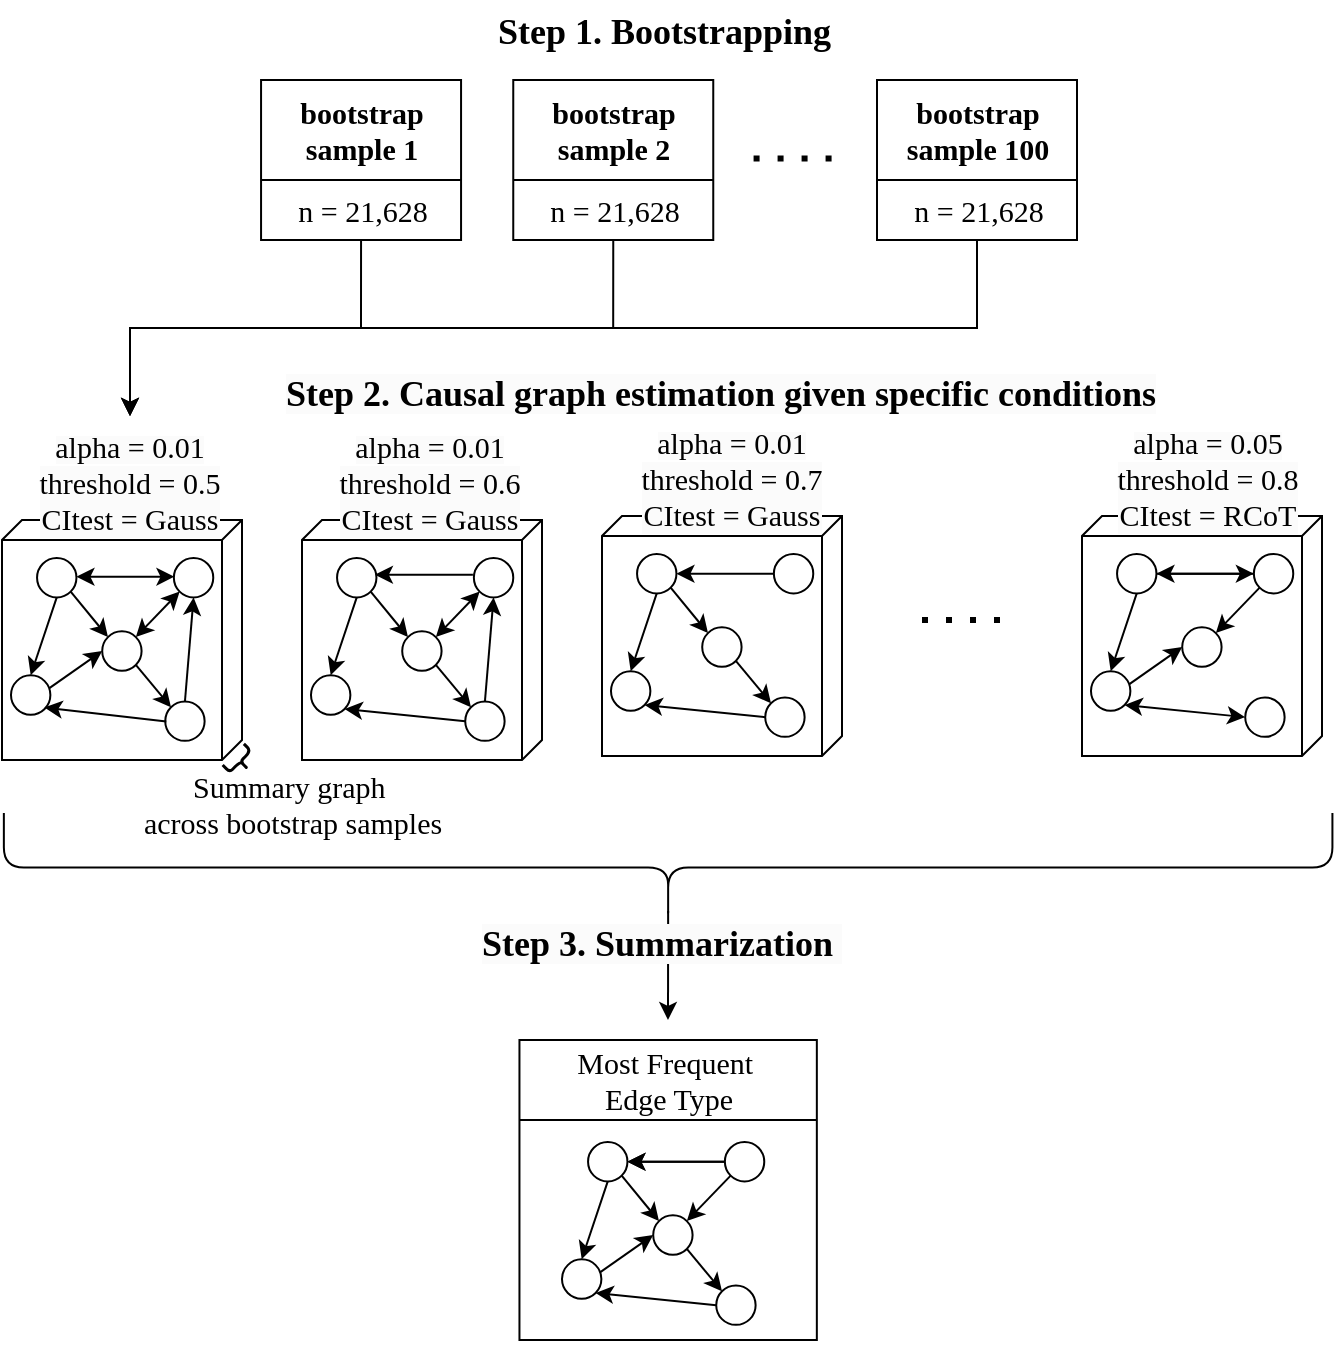 <mxfile version="27.0.6">
  <diagram name="Page-1" id="b2P4CU3sjHduceIS6JFw">
    <mxGraphModel dx="830" dy="1080" grid="1" gridSize="10" guides="1" tooltips="1" connect="1" arrows="1" fold="1" page="1" pageScale="1" pageWidth="850" pageHeight="1100" math="0" shadow="0">
      <root>
        <mxCell id="0" />
        <mxCell id="1" parent="0" />
        <mxCell id="DiaGZn70FkOACVAMZfuO-1" value="" style="verticalAlign=top;align=left;spacingTop=8;spacingLeft=2;spacingRight=12;shape=cube;size=10;direction=south;fontStyle=4;html=1;whiteSpace=wrap;" parent="1" vertex="1">
          <mxGeometry x="60" y="290" width="120" height="120" as="geometry" />
        </mxCell>
        <mxCell id="DiaGZn70FkOACVAMZfuO-2" value="&lt;span style=&quot;color: rgb(0, 0, 0); font-style: normal; font-variant-ligatures: normal; font-variant-caps: normal; font-weight: 400; letter-spacing: normal; orphans: 2; text-indent: 0px; text-transform: none; widows: 2; word-spacing: 0px; -webkit-text-stroke-width: 0px; white-space: normal; background-color: rgb(251, 251, 251); float: none; display: inline !important;&quot;&gt;&lt;font style=&quot;font-size: 15px;&quot; face=&quot;Times New Roman&quot;&gt;alpha = 0.01&lt;/font&gt;&lt;/span&gt;&lt;div style=&quot;forced-color-adjust: none; color: rgb(0, 0, 0); font-style: normal; font-variant-ligatures: normal; font-variant-caps: normal; font-weight: 400; letter-spacing: normal; orphans: 2; text-indent: 0px; text-transform: none; widows: 2; word-spacing: 0px; -webkit-text-stroke-width: 0px; white-space: normal; background-color: rgb(251, 251, 251); text-decoration-thickness: initial; text-decoration-style: initial; text-decoration-color: initial;&quot;&gt;&lt;font style=&quot;font-size: 15px;&quot; face=&quot;Times New Roman&quot;&gt;threshold = 0.5&lt;/font&gt;&lt;/div&gt;&lt;div style=&quot;forced-color-adjust: none; color: rgb(0, 0, 0); font-style: normal; font-variant-ligatures: normal; font-variant-caps: normal; font-weight: 400; letter-spacing: normal; orphans: 2; text-indent: 0px; text-transform: none; widows: 2; word-spacing: 0px; -webkit-text-stroke-width: 0px; white-space: normal; background-color: rgb(251, 251, 251); text-decoration-thickness: initial; text-decoration-style: initial; text-decoration-color: initial;&quot;&gt;&lt;font face=&quot;Times New Roman&quot;&gt;&lt;span style=&quot;font-size: 15px;&quot;&gt;CItest = Gauss&lt;/span&gt;&lt;/font&gt;&lt;/div&gt;" style="text;whiteSpace=wrap;html=1;align=center;" parent="1" vertex="1">
          <mxGeometry x="69" y="238" width="110" height="50" as="geometry" />
        </mxCell>
        <mxCell id="DiaGZn70FkOACVAMZfuO-57" value="" style="group" parent="1" vertex="1" connectable="0">
          <mxGeometry x="64.5" y="309" width="107.5" height="110" as="geometry" />
        </mxCell>
        <mxCell id="DiaGZn70FkOACVAMZfuO-44" value="" style="ellipse;whiteSpace=wrap;html=1;aspect=fixed;" parent="DiaGZn70FkOACVAMZfuO-57" vertex="1">
          <mxGeometry y="58.667" width="19.692" height="19.692" as="geometry" />
        </mxCell>
        <mxCell id="DiaGZn70FkOACVAMZfuO-45" value="" style="ellipse;whiteSpace=wrap;html=1;aspect=fixed;" parent="DiaGZn70FkOACVAMZfuO-57" vertex="1">
          <mxGeometry x="45.606" y="36.667" width="19.692" height="19.692" as="geometry" />
        </mxCell>
        <mxCell id="DiaGZn70FkOACVAMZfuO-46" value="" style="ellipse;whiteSpace=wrap;html=1;aspect=fixed;" parent="DiaGZn70FkOACVAMZfuO-57" vertex="1">
          <mxGeometry x="77.121" y="71.738" width="19.692" height="19.692" as="geometry" />
        </mxCell>
        <mxCell id="DiaGZn70FkOACVAMZfuO-47" value="" style="ellipse;whiteSpace=wrap;html=1;aspect=fixed;" parent="DiaGZn70FkOACVAMZfuO-57" vertex="1">
          <mxGeometry x="13.03" width="19.692" height="19.692" as="geometry" />
        </mxCell>
        <mxCell id="DiaGZn70FkOACVAMZfuO-48" value="" style="ellipse;whiteSpace=wrap;html=1;aspect=fixed;" parent="DiaGZn70FkOACVAMZfuO-57" vertex="1">
          <mxGeometry x="81.439" width="19.692" height="19.692" as="geometry" />
        </mxCell>
        <mxCell id="DiaGZn70FkOACVAMZfuO-49" value="" style="endArrow=classic;html=1;rounded=0;exitX=1;exitY=0;exitDx=0;exitDy=0;entryX=0;entryY=1;entryDx=0;entryDy=0;startArrow=classic;startFill=1;" parent="DiaGZn70FkOACVAMZfuO-57" source="DiaGZn70FkOACVAMZfuO-45" target="DiaGZn70FkOACVAMZfuO-48" edge="1">
          <mxGeometry width="50" height="50" relative="1" as="geometry">
            <mxPoint x="58.636" y="73.333" as="sourcePoint" />
            <mxPoint x="91.212" y="36.667" as="targetPoint" />
          </mxGeometry>
        </mxCell>
        <mxCell id="DiaGZn70FkOACVAMZfuO-50" value="" style="endArrow=classic;html=1;rounded=0;exitX=0.5;exitY=0;exitDx=0;exitDy=0;entryX=0.5;entryY=1;entryDx=0;entryDy=0;" parent="DiaGZn70FkOACVAMZfuO-57" source="DiaGZn70FkOACVAMZfuO-46" target="DiaGZn70FkOACVAMZfuO-48" edge="1">
          <mxGeometry width="50" height="50" relative="1" as="geometry">
            <mxPoint x="58.636" y="73.333" as="sourcePoint" />
            <mxPoint x="91.212" y="36.667" as="targetPoint" />
          </mxGeometry>
        </mxCell>
        <mxCell id="DiaGZn70FkOACVAMZfuO-52" value="" style="endArrow=classic;html=1;rounded=0;exitX=0.975;exitY=0.325;exitDx=0;exitDy=0;entryX=0;entryY=0.5;entryDx=0;entryDy=0;exitPerimeter=0;" parent="DiaGZn70FkOACVAMZfuO-57" source="DiaGZn70FkOACVAMZfuO-44" target="DiaGZn70FkOACVAMZfuO-45" edge="1">
          <mxGeometry width="50" height="50" relative="1" as="geometry">
            <mxPoint x="52.121" y="80.667" as="sourcePoint" />
            <mxPoint x="84.697" y="44" as="targetPoint" />
          </mxGeometry>
        </mxCell>
        <mxCell id="DiaGZn70FkOACVAMZfuO-54" value="" style="endArrow=classic;html=1;rounded=0;exitX=0.5;exitY=1;exitDx=0;exitDy=0;entryX=0.5;entryY=0;entryDx=0;entryDy=0;" parent="DiaGZn70FkOACVAMZfuO-57" source="DiaGZn70FkOACVAMZfuO-47" target="DiaGZn70FkOACVAMZfuO-44" edge="1">
          <mxGeometry width="50" height="50" relative="1" as="geometry">
            <mxPoint x="52.121" y="80.667" as="sourcePoint" />
            <mxPoint x="84.697" y="44" as="targetPoint" />
          </mxGeometry>
        </mxCell>
        <mxCell id="DiaGZn70FkOACVAMZfuO-55" value="" style="endArrow=classic;html=1;rounded=0;exitX=1;exitY=1;exitDx=0;exitDy=0;entryX=0;entryY=0;entryDx=0;entryDy=0;" parent="DiaGZn70FkOACVAMZfuO-57" source="DiaGZn70FkOACVAMZfuO-47" target="DiaGZn70FkOACVAMZfuO-45" edge="1">
          <mxGeometry width="50" height="50" relative="1" as="geometry">
            <mxPoint x="52.121" y="80.667" as="sourcePoint" />
            <mxPoint x="84.697" y="44" as="targetPoint" />
          </mxGeometry>
        </mxCell>
        <mxCell id="DiaGZn70FkOACVAMZfuO-58" value="" style="endArrow=classic;html=1;rounded=0;entryX=0;entryY=0;entryDx=0;entryDy=0;exitX=1;exitY=1;exitDx=0;exitDy=0;" parent="DiaGZn70FkOACVAMZfuO-57" source="DiaGZn70FkOACVAMZfuO-45" target="DiaGZn70FkOACVAMZfuO-46" edge="1">
          <mxGeometry width="50" height="50" relative="1" as="geometry">
            <mxPoint x="88.804" as="sourcePoint" />
            <mxPoint x="112.174" y="-23.913" as="targetPoint" />
          </mxGeometry>
        </mxCell>
        <mxCell id="UDdJKhotG0nYN_Htrioi-1" value="" style="endArrow=classic;html=1;rounded=0;entryX=1;entryY=0.5;entryDx=0;entryDy=0;exitX=0;exitY=0.5;exitDx=0;exitDy=0;startArrow=classic;startFill=1;" parent="DiaGZn70FkOACVAMZfuO-57" edge="1">
          <mxGeometry width="50" height="50" relative="1" as="geometry">
            <mxPoint x="81.72" y="9.35" as="sourcePoint" />
            <mxPoint x="32.72" y="9.35" as="targetPoint" />
          </mxGeometry>
        </mxCell>
        <mxCell id="UDdJKhotG0nYN_Htrioi-2" value="" style="endArrow=classic;html=1;rounded=0;entryX=1;entryY=1;entryDx=0;entryDy=0;exitX=0;exitY=0.5;exitDx=0;exitDy=0;" parent="DiaGZn70FkOACVAMZfuO-57" edge="1">
          <mxGeometry width="50" height="50" relative="1" as="geometry">
            <mxPoint x="77.69" y="81.74" as="sourcePoint" />
            <mxPoint x="16.69" y="74.74" as="targetPoint" />
          </mxGeometry>
        </mxCell>
        <mxCell id="DiaGZn70FkOACVAMZfuO-102" value="" style="shape=curlyBracket;whiteSpace=wrap;html=1;rounded=1;flipH=1;labelPosition=right;verticalLabelPosition=middle;align=left;verticalAlign=middle;size=0.5;rotation=45;strokeWidth=1.5;" parent="1" vertex="1">
          <mxGeometry x="173.92" y="403" width="10" height="15" as="geometry" />
        </mxCell>
        <mxCell id="DiaGZn70FkOACVAMZfuO-103" value="&lt;font face=&quot;Times New Roman&quot;&gt;&lt;span style=&quot;font-size: 15px;&quot;&gt;Summary graph&amp;nbsp;&lt;/span&gt;&lt;/font&gt;&lt;div&gt;&lt;font face=&quot;Times New Roman&quot;&gt;&lt;span style=&quot;font-size: 15px;&quot;&gt;across bootstrap samples&lt;/span&gt;&lt;/font&gt;&lt;/div&gt;" style="text;html=1;align=center;verticalAlign=middle;resizable=0;points=[];autosize=1;strokeColor=none;fillColor=none;" parent="1" vertex="1">
          <mxGeometry x="119.8" y="407" width="170" height="50" as="geometry" />
        </mxCell>
        <mxCell id="DiaGZn70FkOACVAMZfuO-121" value="" style="verticalAlign=top;align=left;spacingTop=8;spacingLeft=2;spacingRight=12;shape=cube;size=10;direction=south;fontStyle=4;html=1;whiteSpace=wrap;" parent="1" vertex="1">
          <mxGeometry x="210" y="290" width="120" height="120" as="geometry" />
        </mxCell>
        <mxCell id="DiaGZn70FkOACVAMZfuO-122" value="&lt;span style=&quot;color: rgb(0, 0, 0); font-style: normal; font-variant-ligatures: normal; font-variant-caps: normal; font-weight: 400; letter-spacing: normal; orphans: 2; text-indent: 0px; text-transform: none; widows: 2; word-spacing: 0px; -webkit-text-stroke-width: 0px; white-space: normal; background-color: rgb(251, 251, 251); float: none; display: inline !important;&quot;&gt;&lt;font style=&quot;font-size: 15px;&quot; face=&quot;Times New Roman&quot;&gt;alpha = 0.01&lt;/font&gt;&lt;/span&gt;&lt;div style=&quot;forced-color-adjust: none; color: rgb(0, 0, 0); font-style: normal; font-variant-ligatures: normal; font-variant-caps: normal; font-weight: 400; letter-spacing: normal; orphans: 2; text-indent: 0px; text-transform: none; widows: 2; word-spacing: 0px; -webkit-text-stroke-width: 0px; white-space: normal; background-color: rgb(251, 251, 251); text-decoration-thickness: initial; text-decoration-style: initial; text-decoration-color: initial;&quot;&gt;&lt;font style=&quot;font-size: 15px;&quot; face=&quot;Times New Roman&quot;&gt;threshold = 0.6&lt;/font&gt;&lt;/div&gt;&lt;div style=&quot;forced-color-adjust: none; color: rgb(0, 0, 0); font-style: normal; font-variant-ligatures: normal; font-variant-caps: normal; font-weight: 400; letter-spacing: normal; orphans: 2; text-indent: 0px; text-transform: none; widows: 2; word-spacing: 0px; -webkit-text-stroke-width: 0px; white-space: normal; background-color: rgb(251, 251, 251); text-decoration-thickness: initial; text-decoration-style: initial; text-decoration-color: initial;&quot;&gt;&lt;span style=&quot;font-family: &amp;quot;Times New Roman&amp;quot;; font-size: 15px;&quot;&gt;CItest = Gauss&lt;/span&gt;&lt;/div&gt;" style="text;whiteSpace=wrap;html=1;align=center;" parent="1" vertex="1">
          <mxGeometry x="219" y="238.0" width="110" height="50" as="geometry" />
        </mxCell>
        <mxCell id="DiaGZn70FkOACVAMZfuO-123" value="" style="ellipse;whiteSpace=wrap;html=1;aspect=fixed;" parent="1" vertex="1">
          <mxGeometry x="214.5" y="367.667" width="19.692" height="19.692" as="geometry" />
        </mxCell>
        <mxCell id="DiaGZn70FkOACVAMZfuO-124" value="" style="ellipse;whiteSpace=wrap;html=1;aspect=fixed;" parent="1" vertex="1">
          <mxGeometry x="260.106" y="345.667" width="19.692" height="19.692" as="geometry" />
        </mxCell>
        <mxCell id="DiaGZn70FkOACVAMZfuO-125" value="" style="ellipse;whiteSpace=wrap;html=1;aspect=fixed;" parent="1" vertex="1">
          <mxGeometry x="291.621" y="380.738" width="19.692" height="19.692" as="geometry" />
        </mxCell>
        <mxCell id="DiaGZn70FkOACVAMZfuO-126" value="" style="ellipse;whiteSpace=wrap;html=1;aspect=fixed;" parent="1" vertex="1">
          <mxGeometry x="227.53" y="309" width="19.692" height="19.692" as="geometry" />
        </mxCell>
        <mxCell id="DiaGZn70FkOACVAMZfuO-128" value="" style="ellipse;whiteSpace=wrap;html=1;aspect=fixed;" parent="1" vertex="1">
          <mxGeometry x="295.939" y="309" width="19.692" height="19.692" as="geometry" />
        </mxCell>
        <mxCell id="DiaGZn70FkOACVAMZfuO-129" value="" style="endArrow=classic;html=1;rounded=0;exitX=1;exitY=0;exitDx=0;exitDy=0;entryX=0;entryY=1;entryDx=0;entryDy=0;startArrow=classic;startFill=1;" parent="1" source="DiaGZn70FkOACVAMZfuO-124" target="DiaGZn70FkOACVAMZfuO-128" edge="1">
          <mxGeometry width="50" height="50" relative="1" as="geometry">
            <mxPoint x="273.136" y="382.333" as="sourcePoint" />
            <mxPoint x="305.712" y="345.667" as="targetPoint" />
          </mxGeometry>
        </mxCell>
        <mxCell id="DiaGZn70FkOACVAMZfuO-130" value="" style="endArrow=classic;html=1;rounded=0;exitX=0.5;exitY=0;exitDx=0;exitDy=0;entryX=0.5;entryY=1;entryDx=0;entryDy=0;endFill=1;startArrow=none;startFill=0;" parent="1" source="DiaGZn70FkOACVAMZfuO-125" target="DiaGZn70FkOACVAMZfuO-128" edge="1">
          <mxGeometry width="50" height="50" relative="1" as="geometry">
            <mxPoint x="273.136" y="382.333" as="sourcePoint" />
            <mxPoint x="305.712" y="345.667" as="targetPoint" />
          </mxGeometry>
        </mxCell>
        <mxCell id="DiaGZn70FkOACVAMZfuO-131" value="" style="endArrow=classic;html=1;rounded=0;entryX=1;entryY=1;entryDx=0;entryDy=0;exitX=0;exitY=0.5;exitDx=0;exitDy=0;" parent="1" source="DiaGZn70FkOACVAMZfuO-125" target="DiaGZn70FkOACVAMZfuO-123" edge="1">
          <mxGeometry width="50" height="50" relative="1" as="geometry">
            <mxPoint x="266.621" y="389.667" as="sourcePoint" />
            <mxPoint x="299.197" y="353" as="targetPoint" />
          </mxGeometry>
        </mxCell>
        <mxCell id="DiaGZn70FkOACVAMZfuO-134" value="" style="endArrow=classic;html=1;rounded=0;exitX=0.5;exitY=1;exitDx=0;exitDy=0;entryX=0.5;entryY=0;entryDx=0;entryDy=0;endFill=1;startArrow=none;startFill=0;" parent="1" source="DiaGZn70FkOACVAMZfuO-126" target="DiaGZn70FkOACVAMZfuO-123" edge="1">
          <mxGeometry width="50" height="50" relative="1" as="geometry">
            <mxPoint x="266.621" y="389.667" as="sourcePoint" />
            <mxPoint x="299.197" y="353" as="targetPoint" />
          </mxGeometry>
        </mxCell>
        <mxCell id="DiaGZn70FkOACVAMZfuO-135" value="" style="endArrow=classic;html=1;rounded=0;exitX=1;exitY=1;exitDx=0;exitDy=0;entryX=0;entryY=0;entryDx=0;entryDy=0;" parent="1" source="DiaGZn70FkOACVAMZfuO-126" target="DiaGZn70FkOACVAMZfuO-124" edge="1">
          <mxGeometry width="50" height="50" relative="1" as="geometry">
            <mxPoint x="266.621" y="389.667" as="sourcePoint" />
            <mxPoint x="299.197" y="353" as="targetPoint" />
          </mxGeometry>
        </mxCell>
        <mxCell id="DiaGZn70FkOACVAMZfuO-136" value="" style="endArrow=classic;html=1;rounded=0;entryX=0;entryY=0;entryDx=0;entryDy=0;exitX=1;exitY=1;exitDx=0;exitDy=0;" parent="1" source="DiaGZn70FkOACVAMZfuO-124" target="DiaGZn70FkOACVAMZfuO-125" edge="1">
          <mxGeometry width="50" height="50" relative="1" as="geometry">
            <mxPoint x="303.304" y="309" as="sourcePoint" />
            <mxPoint x="326.674" y="285.087" as="targetPoint" />
          </mxGeometry>
        </mxCell>
        <mxCell id="DiaGZn70FkOACVAMZfuO-138" value="" style="verticalAlign=top;align=left;spacingTop=8;spacingLeft=2;spacingRight=12;shape=cube;size=10;direction=south;fontStyle=4;html=1;whiteSpace=wrap;" parent="1" vertex="1">
          <mxGeometry x="600" y="288" width="120" height="120" as="geometry" />
        </mxCell>
        <mxCell id="DiaGZn70FkOACVAMZfuO-139" value="&lt;span style=&quot;color: rgb(0, 0, 0); font-style: normal; font-variant-ligatures: normal; font-variant-caps: normal; font-weight: 400; letter-spacing: normal; orphans: 2; text-indent: 0px; text-transform: none; widows: 2; word-spacing: 0px; -webkit-text-stroke-width: 0px; white-space: normal; background-color: rgb(251, 251, 251); float: none; display: inline !important;&quot;&gt;&lt;font style=&quot;font-size: 15px;&quot; face=&quot;Times New Roman&quot;&gt;alpha = 0.05&lt;/font&gt;&lt;/span&gt;&lt;div style=&quot;forced-color-adjust: none; color: rgb(0, 0, 0); font-style: normal; font-variant-ligatures: normal; font-variant-caps: normal; font-weight: 400; letter-spacing: normal; orphans: 2; text-indent: 0px; text-transform: none; widows: 2; word-spacing: 0px; -webkit-text-stroke-width: 0px; white-space: normal; background-color: rgb(251, 251, 251); text-decoration-thickness: initial; text-decoration-style: initial; text-decoration-color: initial;&quot;&gt;&lt;font style=&quot;font-size: 15px;&quot; face=&quot;Times New Roman&quot;&gt;threshold = 0.8&lt;/font&gt;&lt;/div&gt;&lt;div style=&quot;forced-color-adjust: none; color: rgb(0, 0, 0); font-style: normal; font-variant-ligatures: normal; font-variant-caps: normal; font-weight: 400; letter-spacing: normal; orphans: 2; text-indent: 0px; text-transform: none; widows: 2; word-spacing: 0px; -webkit-text-stroke-width: 0px; white-space: normal; background-color: rgb(251, 251, 251); text-decoration-thickness: initial; text-decoration-style: initial; text-decoration-color: initial;&quot;&gt;&lt;span style=&quot;font-family: &amp;quot;Times New Roman&amp;quot;; font-size: 15px;&quot;&gt;CItest = RCoT&lt;/span&gt;&lt;/div&gt;" style="text;whiteSpace=wrap;html=1;align=center;" parent="1" vertex="1">
          <mxGeometry x="608" y="236" width="110" height="50" as="geometry" />
        </mxCell>
        <mxCell id="DiaGZn70FkOACVAMZfuO-140" value="" style="ellipse;whiteSpace=wrap;html=1;aspect=fixed;" parent="1" vertex="1">
          <mxGeometry x="604.5" y="365.667" width="19.692" height="19.692" as="geometry" />
        </mxCell>
        <mxCell id="DiaGZn70FkOACVAMZfuO-141" value="" style="ellipse;whiteSpace=wrap;html=1;aspect=fixed;" parent="1" vertex="1">
          <mxGeometry x="650.106" y="343.667" width="19.692" height="19.692" as="geometry" />
        </mxCell>
        <mxCell id="DiaGZn70FkOACVAMZfuO-142" value="" style="ellipse;whiteSpace=wrap;html=1;aspect=fixed;" parent="1" vertex="1">
          <mxGeometry x="681.621" y="378.738" width="19.692" height="19.692" as="geometry" />
        </mxCell>
        <mxCell id="DiaGZn70FkOACVAMZfuO-143" value="" style="ellipse;whiteSpace=wrap;html=1;aspect=fixed;" parent="1" vertex="1">
          <mxGeometry x="617.53" y="307" width="19.692" height="19.692" as="geometry" />
        </mxCell>
        <mxCell id="DiaGZn70FkOACVAMZfuO-144" value="" style="edgeStyle=orthogonalEdgeStyle;rounded=0;orthogonalLoop=1;jettySize=auto;html=1;" parent="1" source="DiaGZn70FkOACVAMZfuO-145" target="DiaGZn70FkOACVAMZfuO-143" edge="1">
          <mxGeometry relative="1" as="geometry" />
        </mxCell>
        <mxCell id="DiaGZn70FkOACVAMZfuO-145" value="" style="ellipse;whiteSpace=wrap;html=1;aspect=fixed;" parent="1" vertex="1">
          <mxGeometry x="685.939" y="307" width="19.692" height="19.692" as="geometry" />
        </mxCell>
        <mxCell id="DiaGZn70FkOACVAMZfuO-146" value="" style="endArrow=none;html=1;rounded=0;exitX=1;exitY=0;exitDx=0;exitDy=0;entryX=0;entryY=1;entryDx=0;entryDy=0;startArrow=classic;startFill=1;endFill=0;" parent="1" source="DiaGZn70FkOACVAMZfuO-141" target="DiaGZn70FkOACVAMZfuO-145" edge="1">
          <mxGeometry width="50" height="50" relative="1" as="geometry">
            <mxPoint x="663.136" y="380.333" as="sourcePoint" />
            <mxPoint x="695.712" y="343.667" as="targetPoint" />
          </mxGeometry>
        </mxCell>
        <mxCell id="DiaGZn70FkOACVAMZfuO-148" value="" style="endArrow=classic;html=1;rounded=0;entryX=1;entryY=1;entryDx=0;entryDy=0;exitX=0;exitY=0.5;exitDx=0;exitDy=0;startArrow=classic;startFill=1;" parent="1" source="DiaGZn70FkOACVAMZfuO-142" target="DiaGZn70FkOACVAMZfuO-140" edge="1">
          <mxGeometry width="50" height="50" relative="1" as="geometry">
            <mxPoint x="656.621" y="387.667" as="sourcePoint" />
            <mxPoint x="689.197" y="351" as="targetPoint" />
          </mxGeometry>
        </mxCell>
        <mxCell id="DiaGZn70FkOACVAMZfuO-149" value="" style="endArrow=classic;html=1;rounded=0;exitX=0.975;exitY=0.325;exitDx=0;exitDy=0;entryX=0;entryY=0.5;entryDx=0;entryDy=0;exitPerimeter=0;" parent="1" source="DiaGZn70FkOACVAMZfuO-140" target="DiaGZn70FkOACVAMZfuO-141" edge="1">
          <mxGeometry width="50" height="50" relative="1" as="geometry">
            <mxPoint x="656.621" y="387.667" as="sourcePoint" />
            <mxPoint x="689.197" y="351" as="targetPoint" />
          </mxGeometry>
        </mxCell>
        <mxCell id="DiaGZn70FkOACVAMZfuO-150" value="" style="endArrow=none;html=1;rounded=0;entryX=1;entryY=0.5;entryDx=0;entryDy=0;exitX=0;exitY=0.5;exitDx=0;exitDy=0;startArrow=classic;startFill=1;endFill=0;" parent="1" source="DiaGZn70FkOACVAMZfuO-145" target="DiaGZn70FkOACVAMZfuO-143" edge="1">
          <mxGeometry width="50" height="50" relative="1" as="geometry">
            <mxPoint x="656.621" y="387.667" as="sourcePoint" />
            <mxPoint x="689.197" y="351" as="targetPoint" />
          </mxGeometry>
        </mxCell>
        <mxCell id="DiaGZn70FkOACVAMZfuO-151" value="" style="endArrow=classic;html=1;rounded=0;exitX=0.5;exitY=1;exitDx=0;exitDy=0;entryX=0.5;entryY=0;entryDx=0;entryDy=0;" parent="1" source="DiaGZn70FkOACVAMZfuO-143" target="DiaGZn70FkOACVAMZfuO-140" edge="1">
          <mxGeometry width="50" height="50" relative="1" as="geometry">
            <mxPoint x="656.621" y="387.667" as="sourcePoint" />
            <mxPoint x="689.197" y="351" as="targetPoint" />
          </mxGeometry>
        </mxCell>
        <mxCell id="DiaGZn70FkOACVAMZfuO-155" value="" style="verticalAlign=top;align=left;spacingTop=8;spacingLeft=2;spacingRight=12;shape=cube;size=10;direction=south;fontStyle=4;html=1;whiteSpace=wrap;" parent="1" vertex="1">
          <mxGeometry x="360" y="288" width="120" height="120" as="geometry" />
        </mxCell>
        <mxCell id="DiaGZn70FkOACVAMZfuO-156" value="&lt;span style=&quot;color: rgb(0, 0, 0); font-style: normal; font-variant-ligatures: normal; font-variant-caps: normal; font-weight: 400; letter-spacing: normal; orphans: 2; text-indent: 0px; text-transform: none; widows: 2; word-spacing: 0px; -webkit-text-stroke-width: 0px; white-space: normal; background-color: rgb(251, 251, 251); float: none; display: inline !important;&quot;&gt;&lt;font style=&quot;font-size: 15px;&quot; face=&quot;Times New Roman&quot;&gt;alpha = 0.01&lt;/font&gt;&lt;/span&gt;&lt;div style=&quot;forced-color-adjust: none; color: rgb(0, 0, 0); font-style: normal; font-variant-ligatures: normal; font-variant-caps: normal; font-weight: 400; letter-spacing: normal; orphans: 2; text-indent: 0px; text-transform: none; widows: 2; word-spacing: 0px; -webkit-text-stroke-width: 0px; white-space: normal; background-color: rgb(251, 251, 251); text-decoration-thickness: initial; text-decoration-style: initial; text-decoration-color: initial;&quot;&gt;&lt;font style=&quot;font-size: 15px;&quot; face=&quot;Times New Roman&quot;&gt;threshold = 0.7&lt;/font&gt;&lt;/div&gt;&lt;div style=&quot;forced-color-adjust: none; color: rgb(0, 0, 0); font-style: normal; font-variant-ligatures: normal; font-variant-caps: normal; font-weight: 400; letter-spacing: normal; orphans: 2; text-indent: 0px; text-transform: none; widows: 2; word-spacing: 0px; -webkit-text-stroke-width: 0px; white-space: normal; background-color: rgb(251, 251, 251); text-decoration-thickness: initial; text-decoration-style: initial; text-decoration-color: initial;&quot;&gt;&lt;span style=&quot;font-family: &amp;quot;Times New Roman&amp;quot;; font-size: 15px;&quot;&gt;CItest = Gauss&lt;/span&gt;&lt;font style=&quot;font-size: 15px;&quot; face=&quot;Times New Roman&quot;&gt;&lt;/font&gt;&lt;/div&gt;" style="text;whiteSpace=wrap;html=1;align=center;" parent="1" vertex="1">
          <mxGeometry x="370" y="236.0" width="110" height="50" as="geometry" />
        </mxCell>
        <mxCell id="DiaGZn70FkOACVAMZfuO-157" value="" style="ellipse;whiteSpace=wrap;html=1;aspect=fixed;" parent="1" vertex="1">
          <mxGeometry x="364.5" y="365.667" width="19.692" height="19.692" as="geometry" />
        </mxCell>
        <mxCell id="DiaGZn70FkOACVAMZfuO-158" value="" style="ellipse;whiteSpace=wrap;html=1;aspect=fixed;" parent="1" vertex="1">
          <mxGeometry x="410.106" y="343.667" width="19.692" height="19.692" as="geometry" />
        </mxCell>
        <mxCell id="DiaGZn70FkOACVAMZfuO-159" value="" style="ellipse;whiteSpace=wrap;html=1;aspect=fixed;" parent="1" vertex="1">
          <mxGeometry x="441.621" y="378.738" width="19.692" height="19.692" as="geometry" />
        </mxCell>
        <mxCell id="DiaGZn70FkOACVAMZfuO-160" value="" style="ellipse;whiteSpace=wrap;html=1;aspect=fixed;" parent="1" vertex="1">
          <mxGeometry x="377.53" y="307" width="19.692" height="19.692" as="geometry" />
        </mxCell>
        <mxCell id="DiaGZn70FkOACVAMZfuO-161" value="" style="edgeStyle=orthogonalEdgeStyle;rounded=0;orthogonalLoop=1;jettySize=auto;html=1;" parent="1" source="DiaGZn70FkOACVAMZfuO-162" target="DiaGZn70FkOACVAMZfuO-160" edge="1">
          <mxGeometry relative="1" as="geometry" />
        </mxCell>
        <mxCell id="DiaGZn70FkOACVAMZfuO-162" value="" style="ellipse;whiteSpace=wrap;html=1;aspect=fixed;" parent="1" vertex="1">
          <mxGeometry x="445.939" y="307" width="19.692" height="19.692" as="geometry" />
        </mxCell>
        <mxCell id="DiaGZn70FkOACVAMZfuO-165" value="" style="endArrow=classic;html=1;rounded=0;entryX=1;entryY=1;entryDx=0;entryDy=0;exitX=0;exitY=0.5;exitDx=0;exitDy=0;" parent="1" source="DiaGZn70FkOACVAMZfuO-159" target="DiaGZn70FkOACVAMZfuO-157" edge="1">
          <mxGeometry width="50" height="50" relative="1" as="geometry">
            <mxPoint x="416.621" y="387.667" as="sourcePoint" />
            <mxPoint x="449.197" y="351" as="targetPoint" />
          </mxGeometry>
        </mxCell>
        <mxCell id="DiaGZn70FkOACVAMZfuO-168" value="" style="endArrow=classic;html=1;rounded=0;exitX=0.5;exitY=1;exitDx=0;exitDy=0;entryX=0.5;entryY=0;entryDx=0;entryDy=0;" parent="1" source="DiaGZn70FkOACVAMZfuO-160" target="DiaGZn70FkOACVAMZfuO-157" edge="1">
          <mxGeometry width="50" height="50" relative="1" as="geometry">
            <mxPoint x="416.621" y="387.667" as="sourcePoint" />
            <mxPoint x="449.197" y="351" as="targetPoint" />
          </mxGeometry>
        </mxCell>
        <mxCell id="DiaGZn70FkOACVAMZfuO-169" value="" style="endArrow=classic;html=1;rounded=0;exitX=1;exitY=1;exitDx=0;exitDy=0;entryX=0;entryY=0;entryDx=0;entryDy=0;" parent="1" source="DiaGZn70FkOACVAMZfuO-160" target="DiaGZn70FkOACVAMZfuO-158" edge="1">
          <mxGeometry width="50" height="50" relative="1" as="geometry">
            <mxPoint x="416.621" y="387.667" as="sourcePoint" />
            <mxPoint x="449.197" y="351" as="targetPoint" />
          </mxGeometry>
        </mxCell>
        <mxCell id="DiaGZn70FkOACVAMZfuO-170" value="" style="endArrow=classic;html=1;rounded=0;entryX=0;entryY=0;entryDx=0;entryDy=0;exitX=1;exitY=1;exitDx=0;exitDy=0;" parent="1" source="DiaGZn70FkOACVAMZfuO-158" target="DiaGZn70FkOACVAMZfuO-159" edge="1">
          <mxGeometry width="50" height="50" relative="1" as="geometry">
            <mxPoint x="453.304" y="307" as="sourcePoint" />
            <mxPoint x="476.674" y="283.087" as="targetPoint" />
          </mxGeometry>
        </mxCell>
        <mxCell id="DiaGZn70FkOACVAMZfuO-171" value="" style="endArrow=none;dashed=1;html=1;dashPattern=1 3;strokeWidth=3;rounded=0;" parent="1" edge="1">
          <mxGeometry width="50" height="50" relative="1" as="geometry">
            <mxPoint x="520" y="340" as="sourcePoint" />
            <mxPoint x="560" y="340" as="targetPoint" />
          </mxGeometry>
        </mxCell>
        <mxCell id="DiaGZn70FkOACVAMZfuO-172" value="" style="shape=curlyBracket;whiteSpace=wrap;html=1;rounded=1;flipH=1;labelPosition=right;verticalLabelPosition=middle;align=left;verticalAlign=middle;size=0.5;rotation=90;strokeWidth=1;" parent="1" vertex="1">
          <mxGeometry x="365.86" y="131.63" width="54.42" height="664.28" as="geometry" />
        </mxCell>
        <mxCell id="DiaGZn70FkOACVAMZfuO-176" value="" style="endArrow=classic;html=1;rounded=0;exitX=0.1;exitY=0.5;exitDx=0;exitDy=0;exitPerimeter=0;" parent="1" source="DiaGZn70FkOACVAMZfuO-172" edge="1">
          <mxGeometry relative="1" as="geometry">
            <mxPoint x="330" y="560" as="sourcePoint" />
            <mxPoint x="393" y="540" as="targetPoint" />
          </mxGeometry>
        </mxCell>
        <mxCell id="DiaGZn70FkOACVAMZfuO-195" value="&lt;span style=&quot;font-weight: 400;&quot;&gt;&lt;font face=&quot;Times New Roman&quot; style=&quot;font-size: 15px;&quot;&gt;Most Frequent&amp;nbsp;&lt;/font&gt;&lt;/span&gt;&lt;div&gt;&lt;span style=&quot;font-weight: 400;&quot;&gt;&lt;font face=&quot;Times New Roman&quot; style=&quot;font-size: 15px;&quot;&gt;Edge Type&lt;/font&gt;&lt;/span&gt;&lt;/div&gt;" style="swimlane;whiteSpace=wrap;html=1;startSize=40;" parent="1" vertex="1">
          <mxGeometry x="318.73" y="550" width="148.69" height="150" as="geometry" />
        </mxCell>
        <mxCell id="DiaGZn70FkOACVAMZfuO-179" value="" style="group" parent="DiaGZn70FkOACVAMZfuO-195" vertex="1" connectable="0">
          <mxGeometry x="21.27" y="51" width="107.5" height="110" as="geometry" />
        </mxCell>
        <mxCell id="DiaGZn70FkOACVAMZfuO-180" value="" style="ellipse;whiteSpace=wrap;html=1;aspect=fixed;" parent="DiaGZn70FkOACVAMZfuO-179" vertex="1">
          <mxGeometry y="58.667" width="19.692" height="19.692" as="geometry" />
        </mxCell>
        <mxCell id="DiaGZn70FkOACVAMZfuO-181" value="" style="ellipse;whiteSpace=wrap;html=1;aspect=fixed;" parent="DiaGZn70FkOACVAMZfuO-179" vertex="1">
          <mxGeometry x="45.606" y="36.667" width="19.692" height="19.692" as="geometry" />
        </mxCell>
        <mxCell id="DiaGZn70FkOACVAMZfuO-182" value="" style="ellipse;whiteSpace=wrap;html=1;aspect=fixed;" parent="DiaGZn70FkOACVAMZfuO-179" vertex="1">
          <mxGeometry x="77.121" y="71.738" width="19.692" height="19.692" as="geometry" />
        </mxCell>
        <mxCell id="DiaGZn70FkOACVAMZfuO-183" value="" style="ellipse;whiteSpace=wrap;html=1;aspect=fixed;" parent="DiaGZn70FkOACVAMZfuO-179" vertex="1">
          <mxGeometry x="13.03" width="19.692" height="19.692" as="geometry" />
        </mxCell>
        <mxCell id="DiaGZn70FkOACVAMZfuO-184" value="" style="edgeStyle=orthogonalEdgeStyle;rounded=0;orthogonalLoop=1;jettySize=auto;html=1;" parent="DiaGZn70FkOACVAMZfuO-179" source="DiaGZn70FkOACVAMZfuO-185" target="DiaGZn70FkOACVAMZfuO-183" edge="1">
          <mxGeometry relative="1" as="geometry" />
        </mxCell>
        <mxCell id="DiaGZn70FkOACVAMZfuO-185" value="" style="ellipse;whiteSpace=wrap;html=1;aspect=fixed;" parent="DiaGZn70FkOACVAMZfuO-179" vertex="1">
          <mxGeometry x="81.439" width="19.692" height="19.692" as="geometry" />
        </mxCell>
        <mxCell id="DiaGZn70FkOACVAMZfuO-186" value="" style="endArrow=none;html=1;rounded=0;exitX=1;exitY=0;exitDx=0;exitDy=0;entryX=0;entryY=1;entryDx=0;entryDy=0;startArrow=classic;startFill=1;endFill=0;" parent="DiaGZn70FkOACVAMZfuO-179" source="DiaGZn70FkOACVAMZfuO-181" target="DiaGZn70FkOACVAMZfuO-185" edge="1">
          <mxGeometry width="50" height="50" relative="1" as="geometry">
            <mxPoint x="58.636" y="73.333" as="sourcePoint" />
            <mxPoint x="91.212" y="36.667" as="targetPoint" />
          </mxGeometry>
        </mxCell>
        <mxCell id="DiaGZn70FkOACVAMZfuO-188" value="" style="endArrow=classic;html=1;rounded=0;entryX=1;entryY=1;entryDx=0;entryDy=0;exitX=0;exitY=0.5;exitDx=0;exitDy=0;" parent="DiaGZn70FkOACVAMZfuO-179" source="DiaGZn70FkOACVAMZfuO-182" target="DiaGZn70FkOACVAMZfuO-180" edge="1">
          <mxGeometry width="50" height="50" relative="1" as="geometry">
            <mxPoint x="52.121" y="80.667" as="sourcePoint" />
            <mxPoint x="84.697" y="44" as="targetPoint" />
          </mxGeometry>
        </mxCell>
        <mxCell id="DiaGZn70FkOACVAMZfuO-189" value="" style="endArrow=classic;html=1;rounded=0;exitX=0.975;exitY=0.325;exitDx=0;exitDy=0;entryX=0;entryY=0.5;entryDx=0;entryDy=0;exitPerimeter=0;" parent="DiaGZn70FkOACVAMZfuO-179" source="DiaGZn70FkOACVAMZfuO-180" target="DiaGZn70FkOACVAMZfuO-181" edge="1">
          <mxGeometry width="50" height="50" relative="1" as="geometry">
            <mxPoint x="52.121" y="80.667" as="sourcePoint" />
            <mxPoint x="84.697" y="44" as="targetPoint" />
          </mxGeometry>
        </mxCell>
        <mxCell id="DiaGZn70FkOACVAMZfuO-190" value="" style="endArrow=classic;html=1;rounded=0;entryX=1;entryY=0.5;entryDx=0;entryDy=0;exitX=0;exitY=0.5;exitDx=0;exitDy=0;" parent="DiaGZn70FkOACVAMZfuO-179" source="DiaGZn70FkOACVAMZfuO-185" target="DiaGZn70FkOACVAMZfuO-183" edge="1">
          <mxGeometry width="50" height="50" relative="1" as="geometry">
            <mxPoint x="52.121" y="80.667" as="sourcePoint" />
            <mxPoint x="84.697" y="44" as="targetPoint" />
          </mxGeometry>
        </mxCell>
        <mxCell id="DiaGZn70FkOACVAMZfuO-191" value="" style="endArrow=classic;html=1;rounded=0;exitX=0.5;exitY=1;exitDx=0;exitDy=0;entryX=0.5;entryY=0;entryDx=0;entryDy=0;" parent="DiaGZn70FkOACVAMZfuO-179" source="DiaGZn70FkOACVAMZfuO-183" target="DiaGZn70FkOACVAMZfuO-180" edge="1">
          <mxGeometry width="50" height="50" relative="1" as="geometry">
            <mxPoint x="52.121" y="80.667" as="sourcePoint" />
            <mxPoint x="84.697" y="44" as="targetPoint" />
          </mxGeometry>
        </mxCell>
        <mxCell id="DiaGZn70FkOACVAMZfuO-192" value="" style="endArrow=classic;html=1;rounded=0;exitX=1;exitY=1;exitDx=0;exitDy=0;entryX=0;entryY=0;entryDx=0;entryDy=0;" parent="DiaGZn70FkOACVAMZfuO-179" source="DiaGZn70FkOACVAMZfuO-183" target="DiaGZn70FkOACVAMZfuO-181" edge="1">
          <mxGeometry width="50" height="50" relative="1" as="geometry">
            <mxPoint x="52.121" y="80.667" as="sourcePoint" />
            <mxPoint x="84.697" y="44" as="targetPoint" />
          </mxGeometry>
        </mxCell>
        <mxCell id="DiaGZn70FkOACVAMZfuO-193" value="" style="endArrow=classic;html=1;rounded=0;entryX=0;entryY=0;entryDx=0;entryDy=0;exitX=1;exitY=1;exitDx=0;exitDy=0;" parent="DiaGZn70FkOACVAMZfuO-179" source="DiaGZn70FkOACVAMZfuO-181" target="DiaGZn70FkOACVAMZfuO-182" edge="1">
          <mxGeometry width="50" height="50" relative="1" as="geometry">
            <mxPoint x="88.804" as="sourcePoint" />
            <mxPoint x="112.174" y="-23.913" as="targetPoint" />
          </mxGeometry>
        </mxCell>
        <mxCell id="DiaGZn70FkOACVAMZfuO-197" value="&lt;font face=&quot;Times New Roman&quot; style=&quot;font-size: 18px;&quot;&gt;&lt;b style=&quot;&quot;&gt;Step 1. Bootstrapping&amp;nbsp;&lt;/b&gt;&lt;/font&gt;&lt;div&gt;&lt;font face=&quot;Times New Roman&quot; style=&quot;font-size: 15px;&quot;&gt;&lt;b&gt;&lt;br&gt;&lt;/b&gt;&lt;/font&gt;&lt;/div&gt;" style="text;html=1;align=center;verticalAlign=middle;resizable=0;points=[];autosize=1;strokeColor=none;fillColor=none;" parent="1" vertex="1">
          <mxGeometry x="298.08" y="30" width="190" height="50" as="geometry" />
        </mxCell>
        <mxCell id="TTcwpSpZDTw9PUmX1xNd-10" style="edgeStyle=orthogonalEdgeStyle;rounded=0;orthogonalLoop=1;jettySize=auto;html=1;exitX=0.5;exitY=1;exitDx=0;exitDy=0;entryX=0.5;entryY=0;entryDx=0;entryDy=0;" parent="1" source="DiaGZn70FkOACVAMZfuO-198" target="DiaGZn70FkOACVAMZfuO-2" edge="1">
          <mxGeometry relative="1" as="geometry" />
        </mxCell>
        <mxCell id="DiaGZn70FkOACVAMZfuO-198" value="&lt;font style=&quot;font-size: 15px;&quot; face=&quot;Times New Roman&quot;&gt;bootstrap sample 1&lt;/font&gt;" style="swimlane;whiteSpace=wrap;html=1;startSize=50;" parent="1" vertex="1">
          <mxGeometry x="189.53" y="70" width="100" height="80" as="geometry" />
        </mxCell>
        <mxCell id="DiaGZn70FkOACVAMZfuO-199" value="&lt;font style=&quot;font-size: 15px;&quot; face=&quot;Times New Roman&quot;&gt;n = 21,628&lt;/font&gt;" style="text;html=1;align=center;verticalAlign=middle;resizable=0;points=[];autosize=1;strokeColor=none;fillColor=none;" parent="DiaGZn70FkOACVAMZfuO-198" vertex="1">
          <mxGeometry x="5.0" y="50.0" width="90" height="30" as="geometry" />
        </mxCell>
        <mxCell id="DiaGZn70FkOACVAMZfuO-219" value="" style="endArrow=none;dashed=1;html=1;dashPattern=1 3;strokeWidth=3;rounded=0;" parent="1" edge="1">
          <mxGeometry width="50" height="50" relative="1" as="geometry">
            <mxPoint x="435.79" y="109.29" as="sourcePoint" />
            <mxPoint x="475.79" y="109.29" as="targetPoint" />
          </mxGeometry>
        </mxCell>
        <mxCell id="DiaGZn70FkOACVAMZfuO-225" value="&lt;font face=&quot;Times New Roman&quot; style=&quot;forced-color-adjust: none; color: rgb(0, 0, 0); font-style: normal; font-variant-ligatures: normal; font-variant-caps: normal; font-weight: 400; letter-spacing: normal; orphans: 2; text-align: center; text-indent: 0px; text-transform: none; widows: 2; word-spacing: 0px; -webkit-text-stroke-width: 0px; white-space: nowrap; background-color: rgb(251, 251, 251); text-decoration-thickness: initial; text-decoration-style: initial; text-decoration-color: initial; font-size: 18px;&quot;&gt;&lt;b style=&quot;forced-color-adjust: none;&quot;&gt;Step 2. Causal graph estimation given specific conditions&lt;/b&gt;&lt;/font&gt;" style="text;whiteSpace=wrap;html=1;" parent="1" vertex="1">
          <mxGeometry x="199.5" y="210" width="441" height="50" as="geometry" />
        </mxCell>
        <mxCell id="DiaGZn70FkOACVAMZfuO-226" value="&lt;font face=&quot;Times New Roman&quot; style=&quot;forced-color-adjust: none; color: rgb(0, 0, 0); font-style: normal; font-variant-ligatures: normal; font-variant-caps: normal; font-weight: 400; letter-spacing: normal; orphans: 2; text-align: center; text-indent: 0px; text-transform: none; widows: 2; word-spacing: 0px; -webkit-text-stroke-width: 0px; white-space: nowrap; background-color: rgb(251, 251, 251); text-decoration-thickness: initial; text-decoration-style: initial; text-decoration-color: initial; font-size: 18px;&quot;&gt;&lt;b style=&quot;forced-color-adjust: none;&quot;&gt;Step 3. Summarization&amp;nbsp;&lt;/b&gt;&lt;/font&gt;" style="text;whiteSpace=wrap;html=1;" parent="1" vertex="1">
          <mxGeometry x="298.08" y="485" width="190" height="50" as="geometry" />
        </mxCell>
        <mxCell id="TTcwpSpZDTw9PUmX1xNd-11" style="edgeStyle=orthogonalEdgeStyle;rounded=0;orthogonalLoop=1;jettySize=auto;html=1;exitX=0.5;exitY=1;exitDx=0;exitDy=0;" parent="1" source="TTcwpSpZDTw9PUmX1xNd-1" target="DiaGZn70FkOACVAMZfuO-2" edge="1">
          <mxGeometry relative="1" as="geometry" />
        </mxCell>
        <mxCell id="TTcwpSpZDTw9PUmX1xNd-1" value="&lt;font style=&quot;font-size: 15px;&quot; face=&quot;Times New Roman&quot;&gt;bootstrap sample 2&lt;/font&gt;" style="swimlane;whiteSpace=wrap;html=1;startSize=50;" parent="1" vertex="1">
          <mxGeometry x="315.63" y="70" width="100" height="80" as="geometry" />
        </mxCell>
        <mxCell id="TTcwpSpZDTw9PUmX1xNd-2" value="&lt;font style=&quot;font-size: 15px;&quot; face=&quot;Times New Roman&quot;&gt;n = 21,628&lt;/font&gt;" style="text;html=1;align=center;verticalAlign=middle;resizable=0;points=[];autosize=1;strokeColor=none;fillColor=none;" parent="TTcwpSpZDTw9PUmX1xNd-1" vertex="1">
          <mxGeometry x="5.0" y="50.0" width="90" height="30" as="geometry" />
        </mxCell>
        <mxCell id="TTcwpSpZDTw9PUmX1xNd-3" value="&lt;font style=&quot;font-size: 15px;&quot; face=&quot;Times New Roman&quot;&gt;bootstrap sample 100&lt;/font&gt;" style="swimlane;whiteSpace=wrap;html=1;startSize=50;" parent="1" vertex="1">
          <mxGeometry x="497.5" y="70" width="100" height="80" as="geometry" />
        </mxCell>
        <mxCell id="TTcwpSpZDTw9PUmX1xNd-4" value="&lt;font style=&quot;font-size: 15px;&quot; face=&quot;Times New Roman&quot;&gt;n = 21,628&lt;/font&gt;" style="text;html=1;align=center;verticalAlign=middle;resizable=0;points=[];autosize=1;strokeColor=none;fillColor=none;" parent="TTcwpSpZDTw9PUmX1xNd-3" vertex="1">
          <mxGeometry x="5.0" y="50.0" width="90" height="30" as="geometry" />
        </mxCell>
        <mxCell id="TTcwpSpZDTw9PUmX1xNd-16" style="edgeStyle=orthogonalEdgeStyle;rounded=0;orthogonalLoop=1;jettySize=auto;html=1;entryX=0.5;entryY=0;entryDx=0;entryDy=0;exitX=0.5;exitY=1;exitDx=0;exitDy=0;exitPerimeter=0;" parent="1" source="TTcwpSpZDTw9PUmX1xNd-4" target="DiaGZn70FkOACVAMZfuO-2" edge="1">
          <mxGeometry relative="1" as="geometry" />
        </mxCell>
        <mxCell id="UDdJKhotG0nYN_Htrioi-3" value="" style="endArrow=classic;html=1;rounded=0;entryX=1;entryY=0.5;entryDx=0;entryDy=0;exitX=0;exitY=0.5;exitDx=0;exitDy=0;" parent="1" edge="1">
          <mxGeometry width="50" height="50" relative="1" as="geometry">
            <mxPoint x="295.45" y="317.35" as="sourcePoint" />
            <mxPoint x="246.45" y="317.35" as="targetPoint" />
          </mxGeometry>
        </mxCell>
      </root>
    </mxGraphModel>
  </diagram>
</mxfile>
